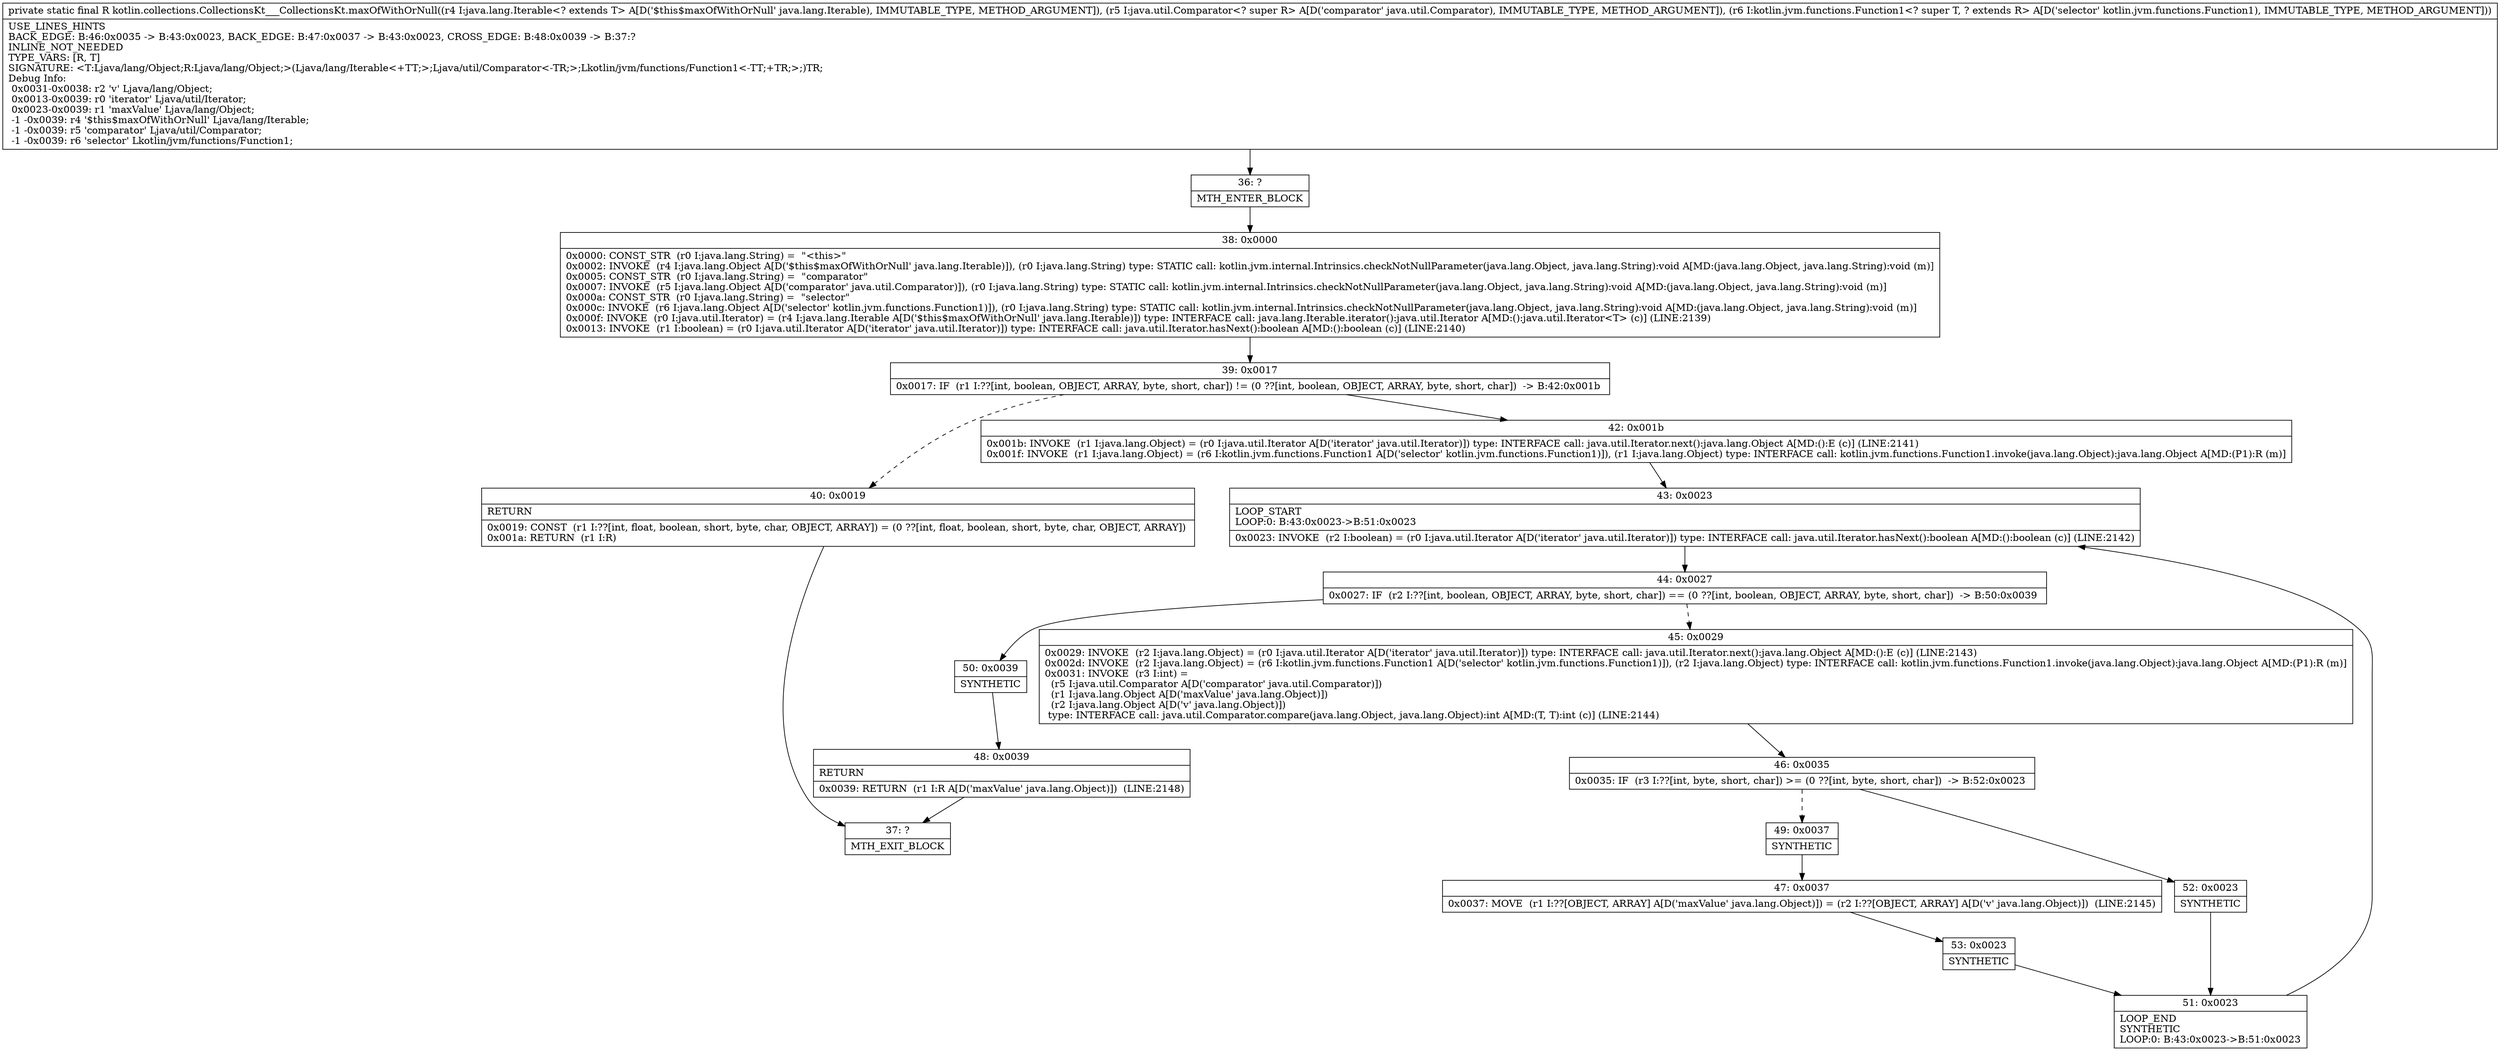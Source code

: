 digraph "CFG forkotlin.collections.CollectionsKt___CollectionsKt.maxOfWithOrNull(Ljava\/lang\/Iterable;Ljava\/util\/Comparator;Lkotlin\/jvm\/functions\/Function1;)Ljava\/lang\/Object;" {
Node_36 [shape=record,label="{36\:\ ?|MTH_ENTER_BLOCK\l}"];
Node_38 [shape=record,label="{38\:\ 0x0000|0x0000: CONST_STR  (r0 I:java.lang.String) =  \"\<this\>\" \l0x0002: INVOKE  (r4 I:java.lang.Object A[D('$this$maxOfWithOrNull' java.lang.Iterable)]), (r0 I:java.lang.String) type: STATIC call: kotlin.jvm.internal.Intrinsics.checkNotNullParameter(java.lang.Object, java.lang.String):void A[MD:(java.lang.Object, java.lang.String):void (m)]\l0x0005: CONST_STR  (r0 I:java.lang.String) =  \"comparator\" \l0x0007: INVOKE  (r5 I:java.lang.Object A[D('comparator' java.util.Comparator)]), (r0 I:java.lang.String) type: STATIC call: kotlin.jvm.internal.Intrinsics.checkNotNullParameter(java.lang.Object, java.lang.String):void A[MD:(java.lang.Object, java.lang.String):void (m)]\l0x000a: CONST_STR  (r0 I:java.lang.String) =  \"selector\" \l0x000c: INVOKE  (r6 I:java.lang.Object A[D('selector' kotlin.jvm.functions.Function1)]), (r0 I:java.lang.String) type: STATIC call: kotlin.jvm.internal.Intrinsics.checkNotNullParameter(java.lang.Object, java.lang.String):void A[MD:(java.lang.Object, java.lang.String):void (m)]\l0x000f: INVOKE  (r0 I:java.util.Iterator) = (r4 I:java.lang.Iterable A[D('$this$maxOfWithOrNull' java.lang.Iterable)]) type: INTERFACE call: java.lang.Iterable.iterator():java.util.Iterator A[MD:():java.util.Iterator\<T\> (c)] (LINE:2139)\l0x0013: INVOKE  (r1 I:boolean) = (r0 I:java.util.Iterator A[D('iterator' java.util.Iterator)]) type: INTERFACE call: java.util.Iterator.hasNext():boolean A[MD:():boolean (c)] (LINE:2140)\l}"];
Node_39 [shape=record,label="{39\:\ 0x0017|0x0017: IF  (r1 I:??[int, boolean, OBJECT, ARRAY, byte, short, char]) != (0 ??[int, boolean, OBJECT, ARRAY, byte, short, char])  \-\> B:42:0x001b \l}"];
Node_40 [shape=record,label="{40\:\ 0x0019|RETURN\l|0x0019: CONST  (r1 I:??[int, float, boolean, short, byte, char, OBJECT, ARRAY]) = (0 ??[int, float, boolean, short, byte, char, OBJECT, ARRAY]) \l0x001a: RETURN  (r1 I:R) \l}"];
Node_37 [shape=record,label="{37\:\ ?|MTH_EXIT_BLOCK\l}"];
Node_42 [shape=record,label="{42\:\ 0x001b|0x001b: INVOKE  (r1 I:java.lang.Object) = (r0 I:java.util.Iterator A[D('iterator' java.util.Iterator)]) type: INTERFACE call: java.util.Iterator.next():java.lang.Object A[MD:():E (c)] (LINE:2141)\l0x001f: INVOKE  (r1 I:java.lang.Object) = (r6 I:kotlin.jvm.functions.Function1 A[D('selector' kotlin.jvm.functions.Function1)]), (r1 I:java.lang.Object) type: INTERFACE call: kotlin.jvm.functions.Function1.invoke(java.lang.Object):java.lang.Object A[MD:(P1):R (m)]\l}"];
Node_43 [shape=record,label="{43\:\ 0x0023|LOOP_START\lLOOP:0: B:43:0x0023\-\>B:51:0x0023\l|0x0023: INVOKE  (r2 I:boolean) = (r0 I:java.util.Iterator A[D('iterator' java.util.Iterator)]) type: INTERFACE call: java.util.Iterator.hasNext():boolean A[MD:():boolean (c)] (LINE:2142)\l}"];
Node_44 [shape=record,label="{44\:\ 0x0027|0x0027: IF  (r2 I:??[int, boolean, OBJECT, ARRAY, byte, short, char]) == (0 ??[int, boolean, OBJECT, ARRAY, byte, short, char])  \-\> B:50:0x0039 \l}"];
Node_45 [shape=record,label="{45\:\ 0x0029|0x0029: INVOKE  (r2 I:java.lang.Object) = (r0 I:java.util.Iterator A[D('iterator' java.util.Iterator)]) type: INTERFACE call: java.util.Iterator.next():java.lang.Object A[MD:():E (c)] (LINE:2143)\l0x002d: INVOKE  (r2 I:java.lang.Object) = (r6 I:kotlin.jvm.functions.Function1 A[D('selector' kotlin.jvm.functions.Function1)]), (r2 I:java.lang.Object) type: INTERFACE call: kotlin.jvm.functions.Function1.invoke(java.lang.Object):java.lang.Object A[MD:(P1):R (m)]\l0x0031: INVOKE  (r3 I:int) = \l  (r5 I:java.util.Comparator A[D('comparator' java.util.Comparator)])\l  (r1 I:java.lang.Object A[D('maxValue' java.lang.Object)])\l  (r2 I:java.lang.Object A[D('v' java.lang.Object)])\l type: INTERFACE call: java.util.Comparator.compare(java.lang.Object, java.lang.Object):int A[MD:(T, T):int (c)] (LINE:2144)\l}"];
Node_46 [shape=record,label="{46\:\ 0x0035|0x0035: IF  (r3 I:??[int, byte, short, char]) \>= (0 ??[int, byte, short, char])  \-\> B:52:0x0023 \l}"];
Node_49 [shape=record,label="{49\:\ 0x0037|SYNTHETIC\l}"];
Node_47 [shape=record,label="{47\:\ 0x0037|0x0037: MOVE  (r1 I:??[OBJECT, ARRAY] A[D('maxValue' java.lang.Object)]) = (r2 I:??[OBJECT, ARRAY] A[D('v' java.lang.Object)])  (LINE:2145)\l}"];
Node_53 [shape=record,label="{53\:\ 0x0023|SYNTHETIC\l}"];
Node_51 [shape=record,label="{51\:\ 0x0023|LOOP_END\lSYNTHETIC\lLOOP:0: B:43:0x0023\-\>B:51:0x0023\l}"];
Node_52 [shape=record,label="{52\:\ 0x0023|SYNTHETIC\l}"];
Node_50 [shape=record,label="{50\:\ 0x0039|SYNTHETIC\l}"];
Node_48 [shape=record,label="{48\:\ 0x0039|RETURN\l|0x0039: RETURN  (r1 I:R A[D('maxValue' java.lang.Object)])  (LINE:2148)\l}"];
MethodNode[shape=record,label="{private static final R kotlin.collections.CollectionsKt___CollectionsKt.maxOfWithOrNull((r4 I:java.lang.Iterable\<? extends T\> A[D('$this$maxOfWithOrNull' java.lang.Iterable), IMMUTABLE_TYPE, METHOD_ARGUMENT]), (r5 I:java.util.Comparator\<? super R\> A[D('comparator' java.util.Comparator), IMMUTABLE_TYPE, METHOD_ARGUMENT]), (r6 I:kotlin.jvm.functions.Function1\<? super T, ? extends R\> A[D('selector' kotlin.jvm.functions.Function1), IMMUTABLE_TYPE, METHOD_ARGUMENT]))  | USE_LINES_HINTS\lBACK_EDGE: B:46:0x0035 \-\> B:43:0x0023, BACK_EDGE: B:47:0x0037 \-\> B:43:0x0023, CROSS_EDGE: B:48:0x0039 \-\> B:37:?\lINLINE_NOT_NEEDED\lTYPE_VARS: [R, T]\lSIGNATURE: \<T:Ljava\/lang\/Object;R:Ljava\/lang\/Object;\>(Ljava\/lang\/Iterable\<+TT;\>;Ljava\/util\/Comparator\<\-TR;\>;Lkotlin\/jvm\/functions\/Function1\<\-TT;+TR;\>;)TR;\lDebug Info:\l  0x0031\-0x0038: r2 'v' Ljava\/lang\/Object;\l  0x0013\-0x0039: r0 'iterator' Ljava\/util\/Iterator;\l  0x0023\-0x0039: r1 'maxValue' Ljava\/lang\/Object;\l  \-1 \-0x0039: r4 '$this$maxOfWithOrNull' Ljava\/lang\/Iterable;\l  \-1 \-0x0039: r5 'comparator' Ljava\/util\/Comparator;\l  \-1 \-0x0039: r6 'selector' Lkotlin\/jvm\/functions\/Function1;\l}"];
MethodNode -> Node_36;Node_36 -> Node_38;
Node_38 -> Node_39;
Node_39 -> Node_40[style=dashed];
Node_39 -> Node_42;
Node_40 -> Node_37;
Node_42 -> Node_43;
Node_43 -> Node_44;
Node_44 -> Node_45[style=dashed];
Node_44 -> Node_50;
Node_45 -> Node_46;
Node_46 -> Node_49[style=dashed];
Node_46 -> Node_52;
Node_49 -> Node_47;
Node_47 -> Node_53;
Node_53 -> Node_51;
Node_51 -> Node_43;
Node_52 -> Node_51;
Node_50 -> Node_48;
Node_48 -> Node_37;
}

